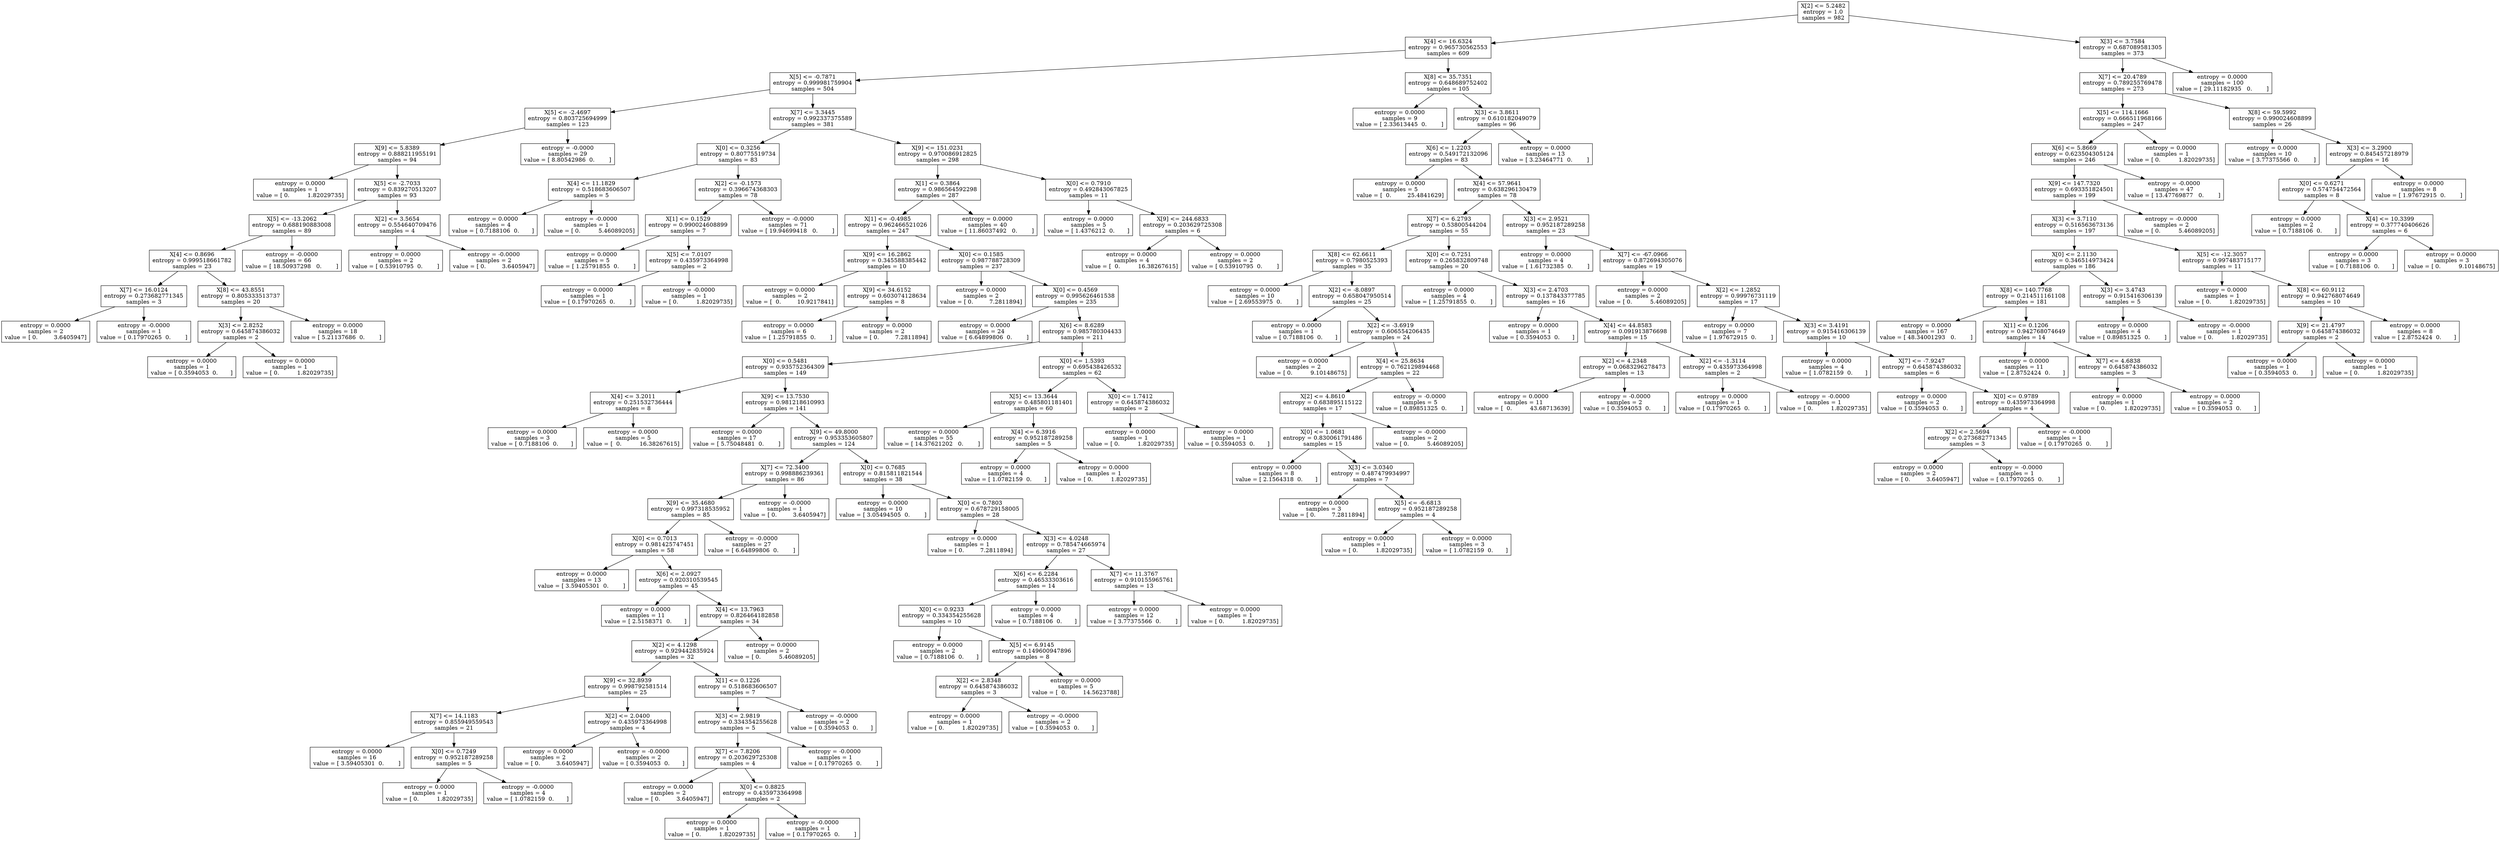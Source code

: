 digraph Tree {
0 [label="X[2] <= 5.2482\nentropy = 1.0\nsamples = 982", shape="box"] ;
1 [label="X[4] <= 16.6324\nentropy = 0.965730562553\nsamples = 609", shape="box"] ;
0 -> 1 ;
2 [label="X[5] <= -0.7871\nentropy = 0.999981759904\nsamples = 504", shape="box"] ;
1 -> 2 ;
3 [label="X[5] <= -2.4697\nentropy = 0.803725694999\nsamples = 123", shape="box"] ;
2 -> 3 ;
4 [label="X[9] <= 5.8389\nentropy = 0.888211955191\nsamples = 94", shape="box"] ;
3 -> 4 ;
5 [label="entropy = 0.0000\nsamples = 1\nvalue = [ 0.          1.82029735]", shape="box"] ;
4 -> 5 ;
6 [label="X[5] <= -2.7033\nentropy = 0.839270513207\nsamples = 93", shape="box"] ;
4 -> 6 ;
7 [label="X[5] <= -13.2062\nentropy = 0.688190883008\nsamples = 89", shape="box"] ;
6 -> 7 ;
8 [label="X[4] <= 0.8696\nentropy = 0.999518661782\nsamples = 23", shape="box"] ;
7 -> 8 ;
9 [label="X[7] <= 16.0124\nentropy = 0.273682771345\nsamples = 3", shape="box"] ;
8 -> 9 ;
10 [label="entropy = 0.0000\nsamples = 2\nvalue = [ 0.         3.6405947]", shape="box"] ;
9 -> 10 ;
11 [label="entropy = -0.0000\nsamples = 1\nvalue = [ 0.17970265  0.        ]", shape="box"] ;
9 -> 11 ;
12 [label="X[8] <= 43.8551\nentropy = 0.805333513737\nsamples = 20", shape="box"] ;
8 -> 12 ;
13 [label="X[3] <= 2.8252\nentropy = 0.645874386032\nsamples = 2", shape="box"] ;
12 -> 13 ;
14 [label="entropy = 0.0000\nsamples = 1\nvalue = [ 0.3594053  0.       ]", shape="box"] ;
13 -> 14 ;
15 [label="entropy = 0.0000\nsamples = 1\nvalue = [ 0.          1.82029735]", shape="box"] ;
13 -> 15 ;
16 [label="entropy = 0.0000\nsamples = 18\nvalue = [ 5.21137686  0.        ]", shape="box"] ;
12 -> 16 ;
17 [label="entropy = -0.0000\nsamples = 66\nvalue = [ 18.50937298   0.        ]", shape="box"] ;
7 -> 17 ;
18 [label="X[2] <= 3.5654\nentropy = 0.554640709476\nsamples = 4", shape="box"] ;
6 -> 18 ;
19 [label="entropy = 0.0000\nsamples = 2\nvalue = [ 0.53910795  0.        ]", shape="box"] ;
18 -> 19 ;
20 [label="entropy = -0.0000\nsamples = 2\nvalue = [ 0.         3.6405947]", shape="box"] ;
18 -> 20 ;
21 [label="entropy = -0.0000\nsamples = 29\nvalue = [ 8.80542986  0.        ]", shape="box"] ;
3 -> 21 ;
22 [label="X[7] <= 3.3445\nentropy = 0.992337375589\nsamples = 381", shape="box"] ;
2 -> 22 ;
23 [label="X[0] <= 0.3256\nentropy = 0.80775519734\nsamples = 83", shape="box"] ;
22 -> 23 ;
24 [label="X[4] <= 11.1829\nentropy = 0.518683606507\nsamples = 5", shape="box"] ;
23 -> 24 ;
25 [label="entropy = 0.0000\nsamples = 4\nvalue = [ 0.7188106  0.       ]", shape="box"] ;
24 -> 25 ;
26 [label="entropy = -0.0000\nsamples = 1\nvalue = [ 0.          5.46089205]", shape="box"] ;
24 -> 26 ;
27 [label="X[2] <= -0.1573\nentropy = 0.396674368303\nsamples = 78", shape="box"] ;
23 -> 27 ;
28 [label="X[1] <= 0.1529\nentropy = 0.990024608899\nsamples = 7", shape="box"] ;
27 -> 28 ;
29 [label="entropy = 0.0000\nsamples = 5\nvalue = [ 1.25791855  0.        ]", shape="box"] ;
28 -> 29 ;
30 [label="X[5] <= 7.0107\nentropy = 0.435973364998\nsamples = 2", shape="box"] ;
28 -> 30 ;
31 [label="entropy = 0.0000\nsamples = 1\nvalue = [ 0.17970265  0.        ]", shape="box"] ;
30 -> 31 ;
32 [label="entropy = -0.0000\nsamples = 1\nvalue = [ 0.          1.82029735]", shape="box"] ;
30 -> 32 ;
33 [label="entropy = -0.0000\nsamples = 71\nvalue = [ 19.94699418   0.        ]", shape="box"] ;
27 -> 33 ;
34 [label="X[9] <= 151.0231\nentropy = 0.970086912825\nsamples = 298", shape="box"] ;
22 -> 34 ;
35 [label="X[1] <= 0.3864\nentropy = 0.986564592298\nsamples = 287", shape="box"] ;
34 -> 35 ;
36 [label="X[1] <= -0.4985\nentropy = 0.962466521026\nsamples = 247", shape="box"] ;
35 -> 36 ;
37 [label="X[9] <= 16.2862\nentropy = 0.345588385442\nsamples = 10", shape="box"] ;
36 -> 37 ;
38 [label="entropy = 0.0000\nsamples = 2\nvalue = [  0.         10.9217841]", shape="box"] ;
37 -> 38 ;
39 [label="X[9] <= 34.6152\nentropy = 0.603074128634\nsamples = 8", shape="box"] ;
37 -> 39 ;
40 [label="entropy = 0.0000\nsamples = 6\nvalue = [ 1.25791855  0.        ]", shape="box"] ;
39 -> 40 ;
41 [label="entropy = 0.0000\nsamples = 2\nvalue = [ 0.         7.2811894]", shape="box"] ;
39 -> 41 ;
42 [label="X[0] <= 0.1585\nentropy = 0.987788728309\nsamples = 237", shape="box"] ;
36 -> 42 ;
43 [label="entropy = 0.0000\nsamples = 2\nvalue = [ 0.         7.2811894]", shape="box"] ;
42 -> 43 ;
44 [label="X[0] <= 0.4569\nentropy = 0.995626461538\nsamples = 235", shape="box"] ;
42 -> 44 ;
45 [label="entropy = 0.0000\nsamples = 24\nvalue = [ 6.64899806  0.        ]", shape="box"] ;
44 -> 45 ;
46 [label="X[6] <= 8.6289\nentropy = 0.985780304433\nsamples = 211", shape="box"] ;
44 -> 46 ;
47 [label="X[0] <= 0.5481\nentropy = 0.935752364309\nsamples = 149", shape="box"] ;
46 -> 47 ;
48 [label="X[4] <= 3.2011\nentropy = 0.251532736444\nsamples = 8", shape="box"] ;
47 -> 48 ;
49 [label="entropy = 0.0000\nsamples = 3\nvalue = [ 0.7188106  0.       ]", shape="box"] ;
48 -> 49 ;
50 [label="entropy = 0.0000\nsamples = 5\nvalue = [  0.          16.38267615]", shape="box"] ;
48 -> 50 ;
51 [label="X[9] <= 13.7530\nentropy = 0.981218610993\nsamples = 141", shape="box"] ;
47 -> 51 ;
52 [label="entropy = 0.0000\nsamples = 17\nvalue = [ 5.75048481  0.        ]", shape="box"] ;
51 -> 52 ;
53 [label="X[9] <= 49.8000\nentropy = 0.953353605807\nsamples = 124", shape="box"] ;
51 -> 53 ;
54 [label="X[7] <= 72.3400\nentropy = 0.998886239361\nsamples = 86", shape="box"] ;
53 -> 54 ;
55 [label="X[9] <= 35.4680\nentropy = 0.997318535952\nsamples = 85", shape="box"] ;
54 -> 55 ;
56 [label="X[0] <= 0.7013\nentropy = 0.981425747451\nsamples = 58", shape="box"] ;
55 -> 56 ;
57 [label="entropy = 0.0000\nsamples = 13\nvalue = [ 3.59405301  0.        ]", shape="box"] ;
56 -> 57 ;
58 [label="X[6] <= 2.0927\nentropy = 0.920310539545\nsamples = 45", shape="box"] ;
56 -> 58 ;
59 [label="entropy = 0.0000\nsamples = 11\nvalue = [ 2.5158371  0.       ]", shape="box"] ;
58 -> 59 ;
60 [label="X[4] <= 13.7963\nentropy = 0.826464182858\nsamples = 34", shape="box"] ;
58 -> 60 ;
61 [label="X[2] <= 4.1298\nentropy = 0.929442835924\nsamples = 32", shape="box"] ;
60 -> 61 ;
62 [label="X[9] <= 32.8939\nentropy = 0.998792581514\nsamples = 25", shape="box"] ;
61 -> 62 ;
63 [label="X[7] <= 14.1183\nentropy = 0.855949559543\nsamples = 21", shape="box"] ;
62 -> 63 ;
64 [label="entropy = 0.0000\nsamples = 16\nvalue = [ 3.59405301  0.        ]", shape="box"] ;
63 -> 64 ;
65 [label="X[0] <= 0.7249\nentropy = 0.952187289258\nsamples = 5", shape="box"] ;
63 -> 65 ;
66 [label="entropy = 0.0000\nsamples = 1\nvalue = [ 0.          1.82029735]", shape="box"] ;
65 -> 66 ;
67 [label="entropy = -0.0000\nsamples = 4\nvalue = [ 1.0782159  0.       ]", shape="box"] ;
65 -> 67 ;
68 [label="X[2] <= 2.0400\nentropy = 0.435973364998\nsamples = 4", shape="box"] ;
62 -> 68 ;
69 [label="entropy = 0.0000\nsamples = 2\nvalue = [ 0.         3.6405947]", shape="box"] ;
68 -> 69 ;
70 [label="entropy = -0.0000\nsamples = 2\nvalue = [ 0.3594053  0.       ]", shape="box"] ;
68 -> 70 ;
71 [label="X[1] <= 0.1226\nentropy = 0.518683606507\nsamples = 7", shape="box"] ;
61 -> 71 ;
72 [label="X[3] <= 2.9819\nentropy = 0.334354255628\nsamples = 5", shape="box"] ;
71 -> 72 ;
73 [label="X[7] <= 7.8206\nentropy = 0.203629725308\nsamples = 4", shape="box"] ;
72 -> 73 ;
74 [label="entropy = 0.0000\nsamples = 2\nvalue = [ 0.         3.6405947]", shape="box"] ;
73 -> 74 ;
75 [label="X[0] <= 0.8825\nentropy = 0.435973364998\nsamples = 2", shape="box"] ;
73 -> 75 ;
76 [label="entropy = 0.0000\nsamples = 1\nvalue = [ 0.          1.82029735]", shape="box"] ;
75 -> 76 ;
77 [label="entropy = -0.0000\nsamples = 1\nvalue = [ 0.17970265  0.        ]", shape="box"] ;
75 -> 77 ;
78 [label="entropy = -0.0000\nsamples = 1\nvalue = [ 0.17970265  0.        ]", shape="box"] ;
72 -> 78 ;
79 [label="entropy = -0.0000\nsamples = 2\nvalue = [ 0.3594053  0.       ]", shape="box"] ;
71 -> 79 ;
80 [label="entropy = 0.0000\nsamples = 2\nvalue = [ 0.          5.46089205]", shape="box"] ;
60 -> 80 ;
81 [label="entropy = -0.0000\nsamples = 27\nvalue = [ 6.64899806  0.        ]", shape="box"] ;
55 -> 81 ;
82 [label="entropy = -0.0000\nsamples = 1\nvalue = [ 0.         3.6405947]", shape="box"] ;
54 -> 82 ;
83 [label="X[0] <= 0.7685\nentropy = 0.815811821544\nsamples = 38", shape="box"] ;
53 -> 83 ;
84 [label="entropy = 0.0000\nsamples = 10\nvalue = [ 3.05494505  0.        ]", shape="box"] ;
83 -> 84 ;
85 [label="X[0] <= 0.7803\nentropy = 0.678729158005\nsamples = 28", shape="box"] ;
83 -> 85 ;
86 [label="entropy = 0.0000\nsamples = 1\nvalue = [ 0.         7.2811894]", shape="box"] ;
85 -> 86 ;
87 [label="X[3] <= 4.0248\nentropy = 0.785474665974\nsamples = 27", shape="box"] ;
85 -> 87 ;
88 [label="X[6] <= 6.2284\nentropy = 0.46533303616\nsamples = 14", shape="box"] ;
87 -> 88 ;
89 [label="X[0] <= 0.9233\nentropy = 0.334354255628\nsamples = 10", shape="box"] ;
88 -> 89 ;
90 [label="entropy = 0.0000\nsamples = 2\nvalue = [ 0.7188106  0.       ]", shape="box"] ;
89 -> 90 ;
91 [label="X[5] <= 6.9145\nentropy = 0.149600947896\nsamples = 8", shape="box"] ;
89 -> 91 ;
92 [label="X[2] <= 2.8348\nentropy = 0.645874386032\nsamples = 3", shape="box"] ;
91 -> 92 ;
93 [label="entropy = 0.0000\nsamples = 1\nvalue = [ 0.          1.82029735]", shape="box"] ;
92 -> 93 ;
94 [label="entropy = -0.0000\nsamples = 2\nvalue = [ 0.3594053  0.       ]", shape="box"] ;
92 -> 94 ;
95 [label="entropy = 0.0000\nsamples = 5\nvalue = [  0.         14.5623788]", shape="box"] ;
91 -> 95 ;
96 [label="entropy = 0.0000\nsamples = 4\nvalue = [ 0.7188106  0.       ]", shape="box"] ;
88 -> 96 ;
97 [label="X[7] <= 11.3767\nentropy = 0.910155965761\nsamples = 13", shape="box"] ;
87 -> 97 ;
98 [label="entropy = 0.0000\nsamples = 12\nvalue = [ 3.77375566  0.        ]", shape="box"] ;
97 -> 98 ;
99 [label="entropy = 0.0000\nsamples = 1\nvalue = [ 0.          1.82029735]", shape="box"] ;
97 -> 99 ;
100 [label="X[0] <= 1.5393\nentropy = 0.695438426532\nsamples = 62", shape="box"] ;
46 -> 100 ;
101 [label="X[5] <= 13.3644\nentropy = 0.485801181401\nsamples = 60", shape="box"] ;
100 -> 101 ;
102 [label="entropy = 0.0000\nsamples = 55\nvalue = [ 14.37621202   0.        ]", shape="box"] ;
101 -> 102 ;
103 [label="X[4] <= 6.3916\nentropy = 0.952187289258\nsamples = 5", shape="box"] ;
101 -> 103 ;
104 [label="entropy = 0.0000\nsamples = 4\nvalue = [ 1.0782159  0.       ]", shape="box"] ;
103 -> 104 ;
105 [label="entropy = 0.0000\nsamples = 1\nvalue = [ 0.          1.82029735]", shape="box"] ;
103 -> 105 ;
106 [label="X[0] <= 1.7412\nentropy = 0.645874386032\nsamples = 2", shape="box"] ;
100 -> 106 ;
107 [label="entropy = 0.0000\nsamples = 1\nvalue = [ 0.          1.82029735]", shape="box"] ;
106 -> 107 ;
108 [label="entropy = 0.0000\nsamples = 1\nvalue = [ 0.3594053  0.       ]", shape="box"] ;
106 -> 108 ;
109 [label="entropy = 0.0000\nsamples = 40\nvalue = [ 11.86037492   0.        ]", shape="box"] ;
35 -> 109 ;
110 [label="X[0] <= 0.7910\nentropy = 0.492843067825\nsamples = 11", shape="box"] ;
34 -> 110 ;
111 [label="entropy = 0.0000\nsamples = 5\nvalue = [ 1.4376212  0.       ]", shape="box"] ;
110 -> 111 ;
112 [label="X[9] <= 244.6833\nentropy = 0.203629725308\nsamples = 6", shape="box"] ;
110 -> 112 ;
113 [label="entropy = 0.0000\nsamples = 4\nvalue = [  0.          16.38267615]", shape="box"] ;
112 -> 113 ;
114 [label="entropy = 0.0000\nsamples = 2\nvalue = [ 0.53910795  0.        ]", shape="box"] ;
112 -> 114 ;
115 [label="X[8] <= 35.7351\nentropy = 0.648689752402\nsamples = 105", shape="box"] ;
1 -> 115 ;
116 [label="entropy = 0.0000\nsamples = 9\nvalue = [ 2.33613445  0.        ]", shape="box"] ;
115 -> 116 ;
117 [label="X[3] <= 3.8611\nentropy = 0.610182049079\nsamples = 96", shape="box"] ;
115 -> 117 ;
118 [label="X[6] <= 1.2203\nentropy = 0.549172132096\nsamples = 83", shape="box"] ;
117 -> 118 ;
119 [label="entropy = 0.0000\nsamples = 5\nvalue = [  0.         25.4841629]", shape="box"] ;
118 -> 119 ;
120 [label="X[4] <= 57.9641\nentropy = 0.638296130479\nsamples = 78", shape="box"] ;
118 -> 120 ;
121 [label="X[7] <= 6.2793\nentropy = 0.53800544204\nsamples = 55", shape="box"] ;
120 -> 121 ;
122 [label="X[8] <= 62.6611\nentropy = 0.7980525393\nsamples = 35", shape="box"] ;
121 -> 122 ;
123 [label="entropy = 0.0000\nsamples = 10\nvalue = [ 2.69553975  0.        ]", shape="box"] ;
122 -> 123 ;
124 [label="X[2] <= -8.0897\nentropy = 0.658047950514\nsamples = 25", shape="box"] ;
122 -> 124 ;
125 [label="entropy = 0.0000\nsamples = 1\nvalue = [ 0.7188106  0.       ]", shape="box"] ;
124 -> 125 ;
126 [label="X[2] <= -3.6919\nentropy = 0.606554206435\nsamples = 24", shape="box"] ;
124 -> 126 ;
127 [label="entropy = 0.0000\nsamples = 2\nvalue = [ 0.          9.10148675]", shape="box"] ;
126 -> 127 ;
128 [label="X[4] <= 25.8634\nentropy = 0.762129894468\nsamples = 22", shape="box"] ;
126 -> 128 ;
129 [label="X[2] <= 4.8610\nentropy = 0.683895115122\nsamples = 17", shape="box"] ;
128 -> 129 ;
130 [label="X[0] <= 1.0681\nentropy = 0.830061791486\nsamples = 15", shape="box"] ;
129 -> 130 ;
131 [label="entropy = 0.0000\nsamples = 8\nvalue = [ 2.1564318  0.       ]", shape="box"] ;
130 -> 131 ;
132 [label="X[3] <= 3.0340\nentropy = 0.487479934997\nsamples = 7", shape="box"] ;
130 -> 132 ;
133 [label="entropy = 0.0000\nsamples = 3\nvalue = [ 0.         7.2811894]", shape="box"] ;
132 -> 133 ;
134 [label="X[5] <= -6.6813\nentropy = 0.952187289258\nsamples = 4", shape="box"] ;
132 -> 134 ;
135 [label="entropy = 0.0000\nsamples = 1\nvalue = [ 0.          1.82029735]", shape="box"] ;
134 -> 135 ;
136 [label="entropy = 0.0000\nsamples = 3\nvalue = [ 1.0782159  0.       ]", shape="box"] ;
134 -> 136 ;
137 [label="entropy = -0.0000\nsamples = 2\nvalue = [ 0.          5.46089205]", shape="box"] ;
129 -> 137 ;
138 [label="entropy = -0.0000\nsamples = 5\nvalue = [ 0.89851325  0.        ]", shape="box"] ;
128 -> 138 ;
139 [label="X[0] <= 0.7251\nentropy = 0.265832809748\nsamples = 20", shape="box"] ;
121 -> 139 ;
140 [label="entropy = 0.0000\nsamples = 4\nvalue = [ 1.25791855  0.        ]", shape="box"] ;
139 -> 140 ;
141 [label="X[3] <= 2.4703\nentropy = 0.137843377785\nsamples = 16", shape="box"] ;
139 -> 141 ;
142 [label="entropy = 0.0000\nsamples = 1\nvalue = [ 0.3594053  0.       ]", shape="box"] ;
141 -> 142 ;
143 [label="X[4] <= 44.8583\nentropy = 0.091913876698\nsamples = 15", shape="box"] ;
141 -> 143 ;
144 [label="X[2] <= 4.2348\nentropy = 0.0683296278473\nsamples = 13", shape="box"] ;
143 -> 144 ;
145 [label="entropy = 0.0000\nsamples = 11\nvalue = [  0.          43.68713639]", shape="box"] ;
144 -> 145 ;
146 [label="entropy = -0.0000\nsamples = 2\nvalue = [ 0.3594053  0.       ]", shape="box"] ;
144 -> 146 ;
147 [label="X[2] <= -1.3114\nentropy = 0.435973364998\nsamples = 2", shape="box"] ;
143 -> 147 ;
148 [label="entropy = 0.0000\nsamples = 1\nvalue = [ 0.17970265  0.        ]", shape="box"] ;
147 -> 148 ;
149 [label="entropy = -0.0000\nsamples = 1\nvalue = [ 0.          1.82029735]", shape="box"] ;
147 -> 149 ;
150 [label="X[3] <= 2.9521\nentropy = 0.952187289258\nsamples = 23", shape="box"] ;
120 -> 150 ;
151 [label="entropy = 0.0000\nsamples = 4\nvalue = [ 1.61732385  0.        ]", shape="box"] ;
150 -> 151 ;
152 [label="X[7] <= -67.0966\nentropy = 0.872694305076\nsamples = 19", shape="box"] ;
150 -> 152 ;
153 [label="entropy = 0.0000\nsamples = 2\nvalue = [ 0.          5.46089205]", shape="box"] ;
152 -> 153 ;
154 [label="X[2] <= 1.2852\nentropy = 0.99976731119\nsamples = 17", shape="box"] ;
152 -> 154 ;
155 [label="entropy = 0.0000\nsamples = 7\nvalue = [ 1.97672915  0.        ]", shape="box"] ;
154 -> 155 ;
156 [label="X[3] <= 3.4191\nentropy = 0.915416306139\nsamples = 10", shape="box"] ;
154 -> 156 ;
157 [label="entropy = 0.0000\nsamples = 4\nvalue = [ 1.0782159  0.       ]", shape="box"] ;
156 -> 157 ;
158 [label="X[7] <= -7.9247\nentropy = 0.645874386032\nsamples = 6", shape="box"] ;
156 -> 158 ;
159 [label="entropy = 0.0000\nsamples = 2\nvalue = [ 0.3594053  0.       ]", shape="box"] ;
158 -> 159 ;
160 [label="X[0] <= 0.9789\nentropy = 0.435973364998\nsamples = 4", shape="box"] ;
158 -> 160 ;
161 [label="X[2] <= 2.5694\nentropy = 0.273682771345\nsamples = 3", shape="box"] ;
160 -> 161 ;
162 [label="entropy = 0.0000\nsamples = 2\nvalue = [ 0.         3.6405947]", shape="box"] ;
161 -> 162 ;
163 [label="entropy = -0.0000\nsamples = 1\nvalue = [ 0.17970265  0.        ]", shape="box"] ;
161 -> 163 ;
164 [label="entropy = -0.0000\nsamples = 1\nvalue = [ 0.17970265  0.        ]", shape="box"] ;
160 -> 164 ;
165 [label="entropy = 0.0000\nsamples = 13\nvalue = [ 3.23464771  0.        ]", shape="box"] ;
117 -> 165 ;
166 [label="X[3] <= 3.7584\nentropy = 0.687089581305\nsamples = 373", shape="box"] ;
0 -> 166 ;
167 [label="X[7] <= 20.4789\nentropy = 0.789255769478\nsamples = 273", shape="box"] ;
166 -> 167 ;
168 [label="X[5] <= 114.1666\nentropy = 0.666511968166\nsamples = 247", shape="box"] ;
167 -> 168 ;
169 [label="X[6] <= 5.8669\nentropy = 0.623504305124\nsamples = 246", shape="box"] ;
168 -> 169 ;
170 [label="X[9] <= 147.7320\nentropy = 0.693351824501\nsamples = 199", shape="box"] ;
169 -> 170 ;
171 [label="X[3] <= 3.7110\nentropy = 0.516563673136\nsamples = 197", shape="box"] ;
170 -> 171 ;
172 [label="X[0] <= 2.1130\nentropy = 0.346514973424\nsamples = 186", shape="box"] ;
171 -> 172 ;
173 [label="X[8] <= 140.7768\nentropy = 0.214511161108\nsamples = 181", shape="box"] ;
172 -> 173 ;
174 [label="entropy = 0.0000\nsamples = 167\nvalue = [ 48.34001293   0.        ]", shape="box"] ;
173 -> 174 ;
175 [label="X[1] <= 0.1206\nentropy = 0.942768074649\nsamples = 14", shape="box"] ;
173 -> 175 ;
176 [label="entropy = 0.0000\nsamples = 11\nvalue = [ 2.8752424  0.       ]", shape="box"] ;
175 -> 176 ;
177 [label="X[7] <= 4.6838\nentropy = 0.645874386032\nsamples = 3", shape="box"] ;
175 -> 177 ;
178 [label="entropy = 0.0000\nsamples = 1\nvalue = [ 0.          1.82029735]", shape="box"] ;
177 -> 178 ;
179 [label="entropy = 0.0000\nsamples = 2\nvalue = [ 0.3594053  0.       ]", shape="box"] ;
177 -> 179 ;
180 [label="X[3] <= 3.4743\nentropy = 0.915416306139\nsamples = 5", shape="box"] ;
172 -> 180 ;
181 [label="entropy = 0.0000\nsamples = 4\nvalue = [ 0.89851325  0.        ]", shape="box"] ;
180 -> 181 ;
182 [label="entropy = -0.0000\nsamples = 1\nvalue = [ 0.          1.82029735]", shape="box"] ;
180 -> 182 ;
183 [label="X[5] <= -12.3057\nentropy = 0.997483715177\nsamples = 11", shape="box"] ;
171 -> 183 ;
184 [label="entropy = 0.0000\nsamples = 1\nvalue = [ 0.          1.82029735]", shape="box"] ;
183 -> 184 ;
185 [label="X[8] <= 60.9112\nentropy = 0.942768074649\nsamples = 10", shape="box"] ;
183 -> 185 ;
186 [label="X[9] <= 21.4797\nentropy = 0.645874386032\nsamples = 2", shape="box"] ;
185 -> 186 ;
187 [label="entropy = 0.0000\nsamples = 1\nvalue = [ 0.3594053  0.       ]", shape="box"] ;
186 -> 187 ;
188 [label="entropy = 0.0000\nsamples = 1\nvalue = [ 0.          1.82029735]", shape="box"] ;
186 -> 188 ;
189 [label="entropy = 0.0000\nsamples = 8\nvalue = [ 2.8752424  0.       ]", shape="box"] ;
185 -> 189 ;
190 [label="entropy = -0.0000\nsamples = 2\nvalue = [ 0.          5.46089205]", shape="box"] ;
170 -> 190 ;
191 [label="entropy = -0.0000\nsamples = 47\nvalue = [ 13.47769877   0.        ]", shape="box"] ;
169 -> 191 ;
192 [label="entropy = 0.0000\nsamples = 1\nvalue = [ 0.          1.82029735]", shape="box"] ;
168 -> 192 ;
193 [label="X[8] <= 59.5992\nentropy = 0.990024608899\nsamples = 26", shape="box"] ;
167 -> 193 ;
194 [label="entropy = 0.0000\nsamples = 10\nvalue = [ 3.77375566  0.        ]", shape="box"] ;
193 -> 194 ;
195 [label="X[3] <= 3.2900\nentropy = 0.845457218979\nsamples = 16", shape="box"] ;
193 -> 195 ;
196 [label="X[0] <= 0.6271\nentropy = 0.574754472564\nsamples = 8", shape="box"] ;
195 -> 196 ;
197 [label="entropy = 0.0000\nsamples = 2\nvalue = [ 0.7188106  0.       ]", shape="box"] ;
196 -> 197 ;
198 [label="X[4] <= 10.3399\nentropy = 0.377740406626\nsamples = 6", shape="box"] ;
196 -> 198 ;
199 [label="entropy = 0.0000\nsamples = 3\nvalue = [ 0.7188106  0.       ]", shape="box"] ;
198 -> 199 ;
200 [label="entropy = 0.0000\nsamples = 3\nvalue = [ 0.          9.10148675]", shape="box"] ;
198 -> 200 ;
201 [label="entropy = 0.0000\nsamples = 8\nvalue = [ 1.97672915  0.        ]", shape="box"] ;
195 -> 201 ;
202 [label="entropy = 0.0000\nsamples = 100\nvalue = [ 29.11182935   0.        ]", shape="box"] ;
166 -> 202 ;
}